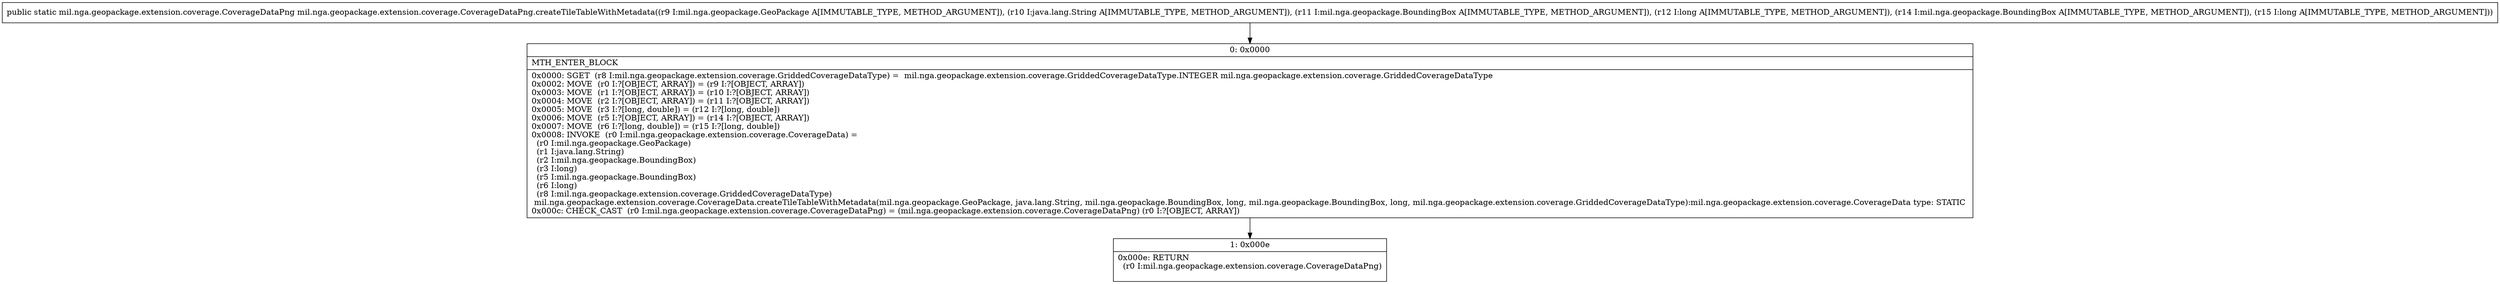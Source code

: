 digraph "CFG formil.nga.geopackage.extension.coverage.CoverageDataPng.createTileTableWithMetadata(Lmil\/nga\/geopackage\/GeoPackage;Ljava\/lang\/String;Lmil\/nga\/geopackage\/BoundingBox;JLmil\/nga\/geopackage\/BoundingBox;J)Lmil\/nga\/geopackage\/extension\/coverage\/CoverageDataPng;" {
Node_0 [shape=record,label="{0\:\ 0x0000|MTH_ENTER_BLOCK\l|0x0000: SGET  (r8 I:mil.nga.geopackage.extension.coverage.GriddedCoverageDataType) =  mil.nga.geopackage.extension.coverage.GriddedCoverageDataType.INTEGER mil.nga.geopackage.extension.coverage.GriddedCoverageDataType \l0x0002: MOVE  (r0 I:?[OBJECT, ARRAY]) = (r9 I:?[OBJECT, ARRAY]) \l0x0003: MOVE  (r1 I:?[OBJECT, ARRAY]) = (r10 I:?[OBJECT, ARRAY]) \l0x0004: MOVE  (r2 I:?[OBJECT, ARRAY]) = (r11 I:?[OBJECT, ARRAY]) \l0x0005: MOVE  (r3 I:?[long, double]) = (r12 I:?[long, double]) \l0x0006: MOVE  (r5 I:?[OBJECT, ARRAY]) = (r14 I:?[OBJECT, ARRAY]) \l0x0007: MOVE  (r6 I:?[long, double]) = (r15 I:?[long, double]) \l0x0008: INVOKE  (r0 I:mil.nga.geopackage.extension.coverage.CoverageData) = \l  (r0 I:mil.nga.geopackage.GeoPackage)\l  (r1 I:java.lang.String)\l  (r2 I:mil.nga.geopackage.BoundingBox)\l  (r3 I:long)\l  (r5 I:mil.nga.geopackage.BoundingBox)\l  (r6 I:long)\l  (r8 I:mil.nga.geopackage.extension.coverage.GriddedCoverageDataType)\l mil.nga.geopackage.extension.coverage.CoverageData.createTileTableWithMetadata(mil.nga.geopackage.GeoPackage, java.lang.String, mil.nga.geopackage.BoundingBox, long, mil.nga.geopackage.BoundingBox, long, mil.nga.geopackage.extension.coverage.GriddedCoverageDataType):mil.nga.geopackage.extension.coverage.CoverageData type: STATIC \l0x000c: CHECK_CAST  (r0 I:mil.nga.geopackage.extension.coverage.CoverageDataPng) = (mil.nga.geopackage.extension.coverage.CoverageDataPng) (r0 I:?[OBJECT, ARRAY]) \l}"];
Node_1 [shape=record,label="{1\:\ 0x000e|0x000e: RETURN  \l  (r0 I:mil.nga.geopackage.extension.coverage.CoverageDataPng)\l \l}"];
MethodNode[shape=record,label="{public static mil.nga.geopackage.extension.coverage.CoverageDataPng mil.nga.geopackage.extension.coverage.CoverageDataPng.createTileTableWithMetadata((r9 I:mil.nga.geopackage.GeoPackage A[IMMUTABLE_TYPE, METHOD_ARGUMENT]), (r10 I:java.lang.String A[IMMUTABLE_TYPE, METHOD_ARGUMENT]), (r11 I:mil.nga.geopackage.BoundingBox A[IMMUTABLE_TYPE, METHOD_ARGUMENT]), (r12 I:long A[IMMUTABLE_TYPE, METHOD_ARGUMENT]), (r14 I:mil.nga.geopackage.BoundingBox A[IMMUTABLE_TYPE, METHOD_ARGUMENT]), (r15 I:long A[IMMUTABLE_TYPE, METHOD_ARGUMENT])) }"];
MethodNode -> Node_0;
Node_0 -> Node_1;
}

